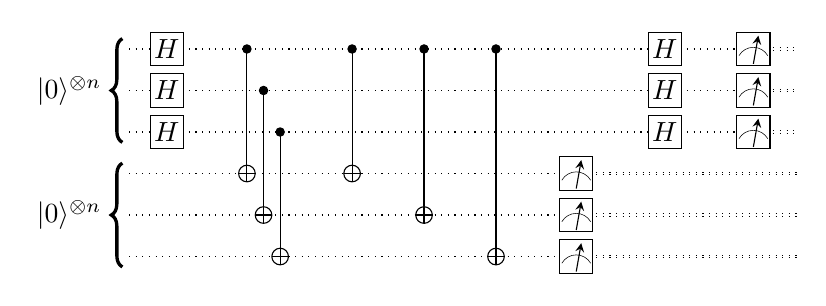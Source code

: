 %! \usetikzlibrary{decorations.pathreplacing,decorations.pathmorphing}
\begin{tikzpicture}[scale=1.0,x=1pt,y=1pt]
\filldraw[color=white] (0.0, -7.5) rectangle (244.0, 82.5);
% Drawing wires
% Line 2: a b c W |0\rangle^{\otimes n}< style=dotted
\draw[color=black,dotted] (0.0,75.0) -- (228.0,75.0);
\draw[color=black,dotted] (228.0,74.5) -- (244.0,74.5);
\draw[color=black,dotted] (228.0,75.5) -- (244.0,75.5);
%   Deferring wire label at (0.0,75.0)
% Line 2: a b c W |0\rangle^{\otimes n}< style=dotted
\draw[color=black,dotted] (0.0,60.0) -- (228.0,60.0);
\draw[color=black,dotted] (228.0,59.5) -- (244.0,59.5);
\draw[color=black,dotted] (228.0,60.5) -- (244.0,60.5);
%   Deferring wire label at (0.0,60.0)
% Line 2: a b c W |0\rangle^{\otimes n}< style=dotted
\draw[color=black,dotted] (0.0,45.0) -- (228.0,45.0);
\draw[color=black,dotted] (228.0,44.5) -- (244.0,44.5);
\draw[color=black,dotted] (228.0,45.5) -- (244.0,45.5);
\filldraw[color=white,fill=white] (0.0,41.25) rectangle (-4.0,78.75);
\draw[decorate,decoration={brace,amplitude = 4.0pt},very thick] (0.0,41.25) -- (0.0,78.75);
\draw[color=black] (-4.0,60.0) node[left] {$|0\rangle^{\otimes n}$};
% Line 3: d e f W |0\rangle^{\otimes n}< style=dotted
\draw[color=black,dotted] (0.0,30.0) -- (164.0,30.0);
\draw[color=black,dotted] (164.0,29.5) -- (244.0,29.5);
\draw[color=black,dotted] (164.0,30.5) -- (244.0,30.5);
%   Deferring wire label at (0.0,30.0)
% Line 3: d e f W |0\rangle^{\otimes n}< style=dotted
\draw[color=black,dotted] (0.0,15.0) -- (164.0,15.0);
\draw[color=black,dotted] (164.0,14.5) -- (244.0,14.5);
\draw[color=black,dotted] (164.0,15.5) -- (244.0,15.5);
%   Deferring wire label at (0.0,15.0)
% Line 3: d e f W |0\rangle^{\otimes n}< style=dotted
\draw[color=black,dotted] (0.0,0.0) -- (164.0,0.0);
\draw[color=black,dotted] (164.0,-0.5) -- (244.0,-0.5);
\draw[color=black,dotted] (164.0,0.5) -- (244.0,0.5);
\filldraw[color=white,fill=white] (0.0,-3.75) rectangle (-4.0,33.75);
\draw[decorate,decoration={brace,amplitude = 4.0pt},very thick] (0.0,-3.75) -- (0.0,33.75);
\draw[color=black] (-4.0,15.0) node[left] {$|0\rangle^{\otimes n}$};
% Done with wires; drawing gates
% Line 4: a H
\begin{scope}
\draw[fill=white] (16.0, 75.0) +(-45.0:8.485pt and 8.485pt) -- +(45.0:8.485pt and 8.485pt) -- +(135.0:8.485pt and 8.485pt) -- +(225.0:8.485pt and 8.485pt) -- cycle;
\clip (16.0, 75.0) +(-45.0:8.485pt and 8.485pt) -- +(45.0:8.485pt and 8.485pt) -- +(135.0:8.485pt and 8.485pt) -- +(225.0:8.485pt and 8.485pt) -- cycle;
\draw (16.0, 75.0) node {$H$};
\end{scope}
% Line 5: b H
\begin{scope}
\draw[fill=white] (16.0, 60.0) +(-45.0:8.485pt and 8.485pt) -- +(45.0:8.485pt and 8.485pt) -- +(135.0:8.485pt and 8.485pt) -- +(225.0:8.485pt and 8.485pt) -- cycle;
\clip (16.0, 60.0) +(-45.0:8.485pt and 8.485pt) -- +(45.0:8.485pt and 8.485pt) -- +(135.0:8.485pt and 8.485pt) -- +(225.0:8.485pt and 8.485pt) -- cycle;
\draw (16.0, 60.0) node {$H$};
\end{scope}
% Line 6: c H
\begin{scope}
\draw[fill=white] (16.0, 45.0) +(-45.0:8.485pt and 8.485pt) -- +(45.0:8.485pt and 8.485pt) -- +(135.0:8.485pt and 8.485pt) -- +(225.0:8.485pt and 8.485pt) -- cycle;
\clip (16.0, 45.0) +(-45.0:8.485pt and 8.485pt) -- +(45.0:8.485pt and 8.485pt) -- +(135.0:8.485pt and 8.485pt) -- +(225.0:8.485pt and 8.485pt) -- cycle;
\draw (16.0, 45.0) node {$H$};
\end{scope}
% Line 7: d C a
\draw (45.0,75.0) -- (45.0,30.0);
\begin{scope}
\draw[fill=white] (45.0, 30.0) circle(3.0pt);
\clip (45.0, 30.0) circle(3.0pt);
\draw (42.0, 30.0) -- (48.0, 30.0);
\draw (45.0, 27.0) -- (45.0, 33.0);
\end{scope}
\filldraw (45.0, 75.0) circle(1.5pt);
% Line 8: e C b
\draw (51.0,60.0) -- (51.0,15.0);
\begin{scope}
\draw[fill=white] (51.0, 15.0) circle(3.0pt);
\clip (51.0, 15.0) circle(3.0pt);
\draw (48.0, 15.0) -- (54.0, 15.0);
\draw (51.0, 12.0) -- (51.0, 18.0);
\end{scope}
\filldraw (51.0, 60.0) circle(1.5pt);
% Line 9: f C c
\draw (57.0,45.0) -- (57.0,0.0);
\begin{scope}
\draw[fill=white] (57.0, 0.0) circle(3.0pt);
\clip (57.0, 0.0) circle(3.0pt);
\draw (54.0, 0.0) -- (60.0, 0.0);
\draw (57.0, -3.0) -- (57.0, 3.0);
\end{scope}
\filldraw (57.0, 45.0) circle(1.5pt);
% Line 10: d C a
\draw (83.0,75.0) -- (83.0,30.0);
\begin{scope}
\draw[fill=white] (83.0, 30.0) circle(3.0pt);
\clip (83.0, 30.0) circle(3.0pt);
\draw (80.0, 30.0) -- (86.0, 30.0);
\draw (83.0, 27.0) -- (83.0, 33.0);
\end{scope}
\filldraw (83.0, 75.0) circle(1.5pt);
% Line 11: e C a
\draw (109.0,75.0) -- (109.0,15.0);
\begin{scope}
\draw[fill=white] (109.0, 15.0) circle(3.0pt);
\clip (109.0, 15.0) circle(3.0pt);
\draw (106.0, 15.0) -- (112.0, 15.0);
\draw (109.0, 12.0) -- (109.0, 18.0);
\end{scope}
\filldraw (109.0, 75.0) circle(1.5pt);
% Line 12: f C a
\draw (135.0,75.0) -- (135.0,0.0);
\begin{scope}
\draw[fill=white] (135.0, 0.0) circle(3.0pt);
\clip (135.0, 0.0) circle(3.0pt);
\draw (132.0, 0.0) -- (138.0, 0.0);
\draw (135.0, -3.0) -- (135.0, 3.0);
\end{scope}
\filldraw (135.0, 75.0) circle(1.5pt);
% Line 13: d M
\draw[fill=white] (158.0, 24.0) rectangle (170.0, 36.0);
\draw[very thin] (164.0, 30.6) arc (90:150:6.0pt);
\draw[very thin] (164.0, 30.6) arc (90:30:6.0pt);
\draw[->,>=stealth] (164.0, 24.6) -- +(80:10.392pt);
% Line 14: e M
\draw[fill=white] (158.0, 9.0) rectangle (170.0, 21.0);
\draw[very thin] (164.0, 15.6) arc (90:150:6.0pt);
\draw[very thin] (164.0, 15.6) arc (90:30:6.0pt);
\draw[->,>=stealth] (164.0, 9.6) -- +(80:10.392pt);
% Line 15: f M
\draw[fill=white] (158.0, -6.0) rectangle (170.0, 6.0);
\draw[very thin] (164.0, 0.6) arc (90:150:6.0pt);
\draw[very thin] (164.0, 0.6) arc (90:30:6.0pt);
\draw[->,>=stealth] (164.0, -5.4) -- +(80:10.392pt);
% Line 16: a H
\begin{scope}
\draw[fill=white] (196.0, 75.0) +(-45.0:8.485pt and 8.485pt) -- +(45.0:8.485pt and 8.485pt) -- +(135.0:8.485pt and 8.485pt) -- +(225.0:8.485pt and 8.485pt) -- cycle;
\clip (196.0, 75.0) +(-45.0:8.485pt and 8.485pt) -- +(45.0:8.485pt and 8.485pt) -- +(135.0:8.485pt and 8.485pt) -- +(225.0:8.485pt and 8.485pt) -- cycle;
\draw (196.0, 75.0) node {$H$};
\end{scope}
% Line 17: b H
\begin{scope}
\draw[fill=white] (196.0, 60.0) +(-45.0:8.485pt and 8.485pt) -- +(45.0:8.485pt and 8.485pt) -- +(135.0:8.485pt and 8.485pt) -- +(225.0:8.485pt and 8.485pt) -- cycle;
\clip (196.0, 60.0) +(-45.0:8.485pt and 8.485pt) -- +(45.0:8.485pt and 8.485pt) -- +(135.0:8.485pt and 8.485pt) -- +(225.0:8.485pt and 8.485pt) -- cycle;
\draw (196.0, 60.0) node {$H$};
\end{scope}
% Line 18: c H
\begin{scope}
\draw[fill=white] (196.0, 45.0) +(-45.0:8.485pt and 8.485pt) -- +(45.0:8.485pt and 8.485pt) -- +(135.0:8.485pt and 8.485pt) -- +(225.0:8.485pt and 8.485pt) -- cycle;
\clip (196.0, 45.0) +(-45.0:8.485pt and 8.485pt) -- +(45.0:8.485pt and 8.485pt) -- +(135.0:8.485pt and 8.485pt) -- +(225.0:8.485pt and 8.485pt) -- cycle;
\draw (196.0, 45.0) node {$H$};
\end{scope}
% Line 19: a M
\draw[fill=white] (222.0, 69.0) rectangle (234.0, 81.0);
\draw[very thin] (228.0, 75.6) arc (90:150:6.0pt);
\draw[very thin] (228.0, 75.6) arc (90:30:6.0pt);
\draw[->,>=stealth] (228.0, 69.6) -- +(80:10.392pt);
% Line 20: b M
\draw[fill=white] (222.0, 54.0) rectangle (234.0, 66.0);
\draw[very thin] (228.0, 60.6) arc (90:150:6.0pt);
\draw[very thin] (228.0, 60.6) arc (90:30:6.0pt);
\draw[->,>=stealth] (228.0, 54.6) -- +(80:10.392pt);
% Line 21: c M
\draw[fill=white] (222.0, 39.0) rectangle (234.0, 51.0);
\draw[very thin] (228.0, 45.6) arc (90:150:6.0pt);
\draw[very thin] (228.0, 45.6) arc (90:30:6.0pt);
\draw[->,>=stealth] (228.0, 39.6) -- +(80:10.392pt);
% Done with gates; drawing ending labels
% Done with ending labels; drawing cut lines and comments
% Done with comments
\end{tikzpicture}
